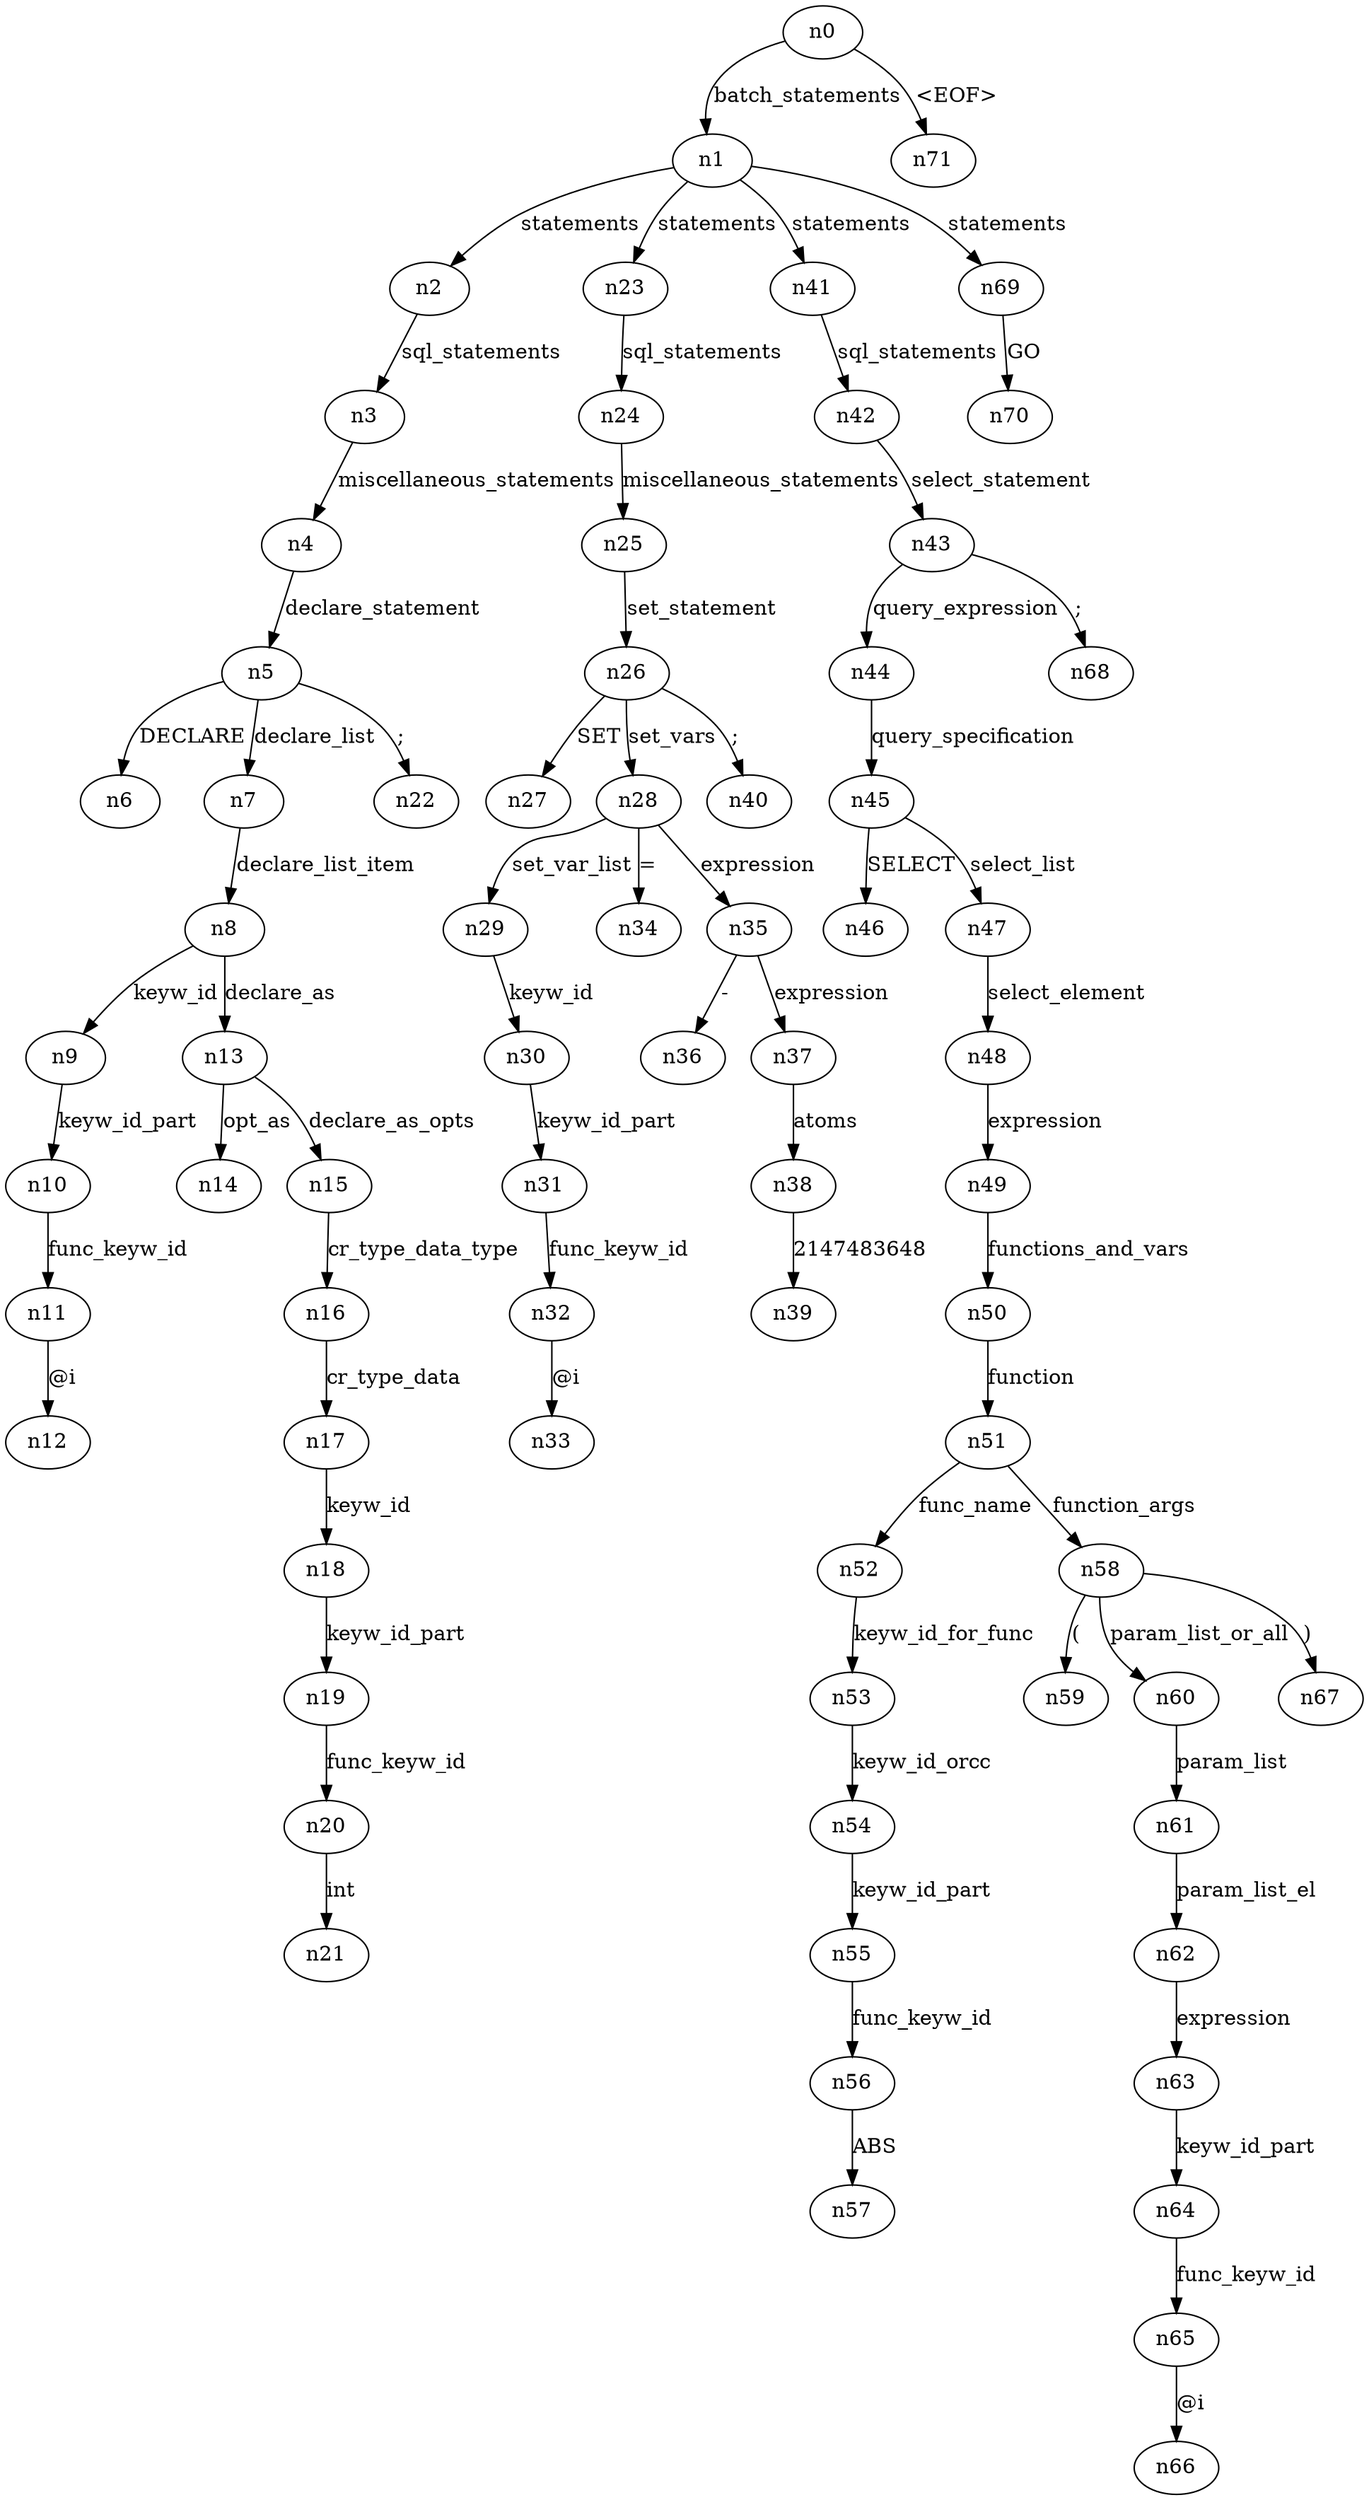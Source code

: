 digraph ParseTree {
  n0 -> n1 [label="batch_statements"];
  n1 -> n2 [label="statements"];
  n2 -> n3 [label="sql_statements"];
  n3 -> n4 [label="miscellaneous_statements"];
  n4 -> n5 [label="declare_statement"];
  n5 -> n6 [label="DECLARE"];
  n5 -> n7 [label="declare_list"];
  n7 -> n8 [label="declare_list_item"];
  n8 -> n9 [label="keyw_id"];
  n9 -> n10 [label="keyw_id_part"];
  n10 -> n11 [label="func_keyw_id"];
  n11 -> n12 [label="@i"];
  n8 -> n13 [label="declare_as"];
  n13 -> n14 [label="opt_as"];
  n13 -> n15 [label="declare_as_opts"];
  n15 -> n16 [label="cr_type_data_type"];
  n16 -> n17 [label="cr_type_data"];
  n17 -> n18 [label="keyw_id"];
  n18 -> n19 [label="keyw_id_part"];
  n19 -> n20 [label="func_keyw_id"];
  n20 -> n21 [label="int"];
  n5 -> n22 [label=";"];
  n1 -> n23 [label="statements"];
  n23 -> n24 [label="sql_statements"];
  n24 -> n25 [label="miscellaneous_statements"];
  n25 -> n26 [label="set_statement"];
  n26 -> n27 [label="SET"];
  n26 -> n28 [label="set_vars"];
  n28 -> n29 [label="set_var_list"];
  n29 -> n30 [label="keyw_id"];
  n30 -> n31 [label="keyw_id_part"];
  n31 -> n32 [label="func_keyw_id"];
  n32 -> n33 [label="@i"];
  n28 -> n34 [label="="];
  n28 -> n35 [label="expression"];
  n35 -> n36 [label="-"];
  n35 -> n37 [label="expression"];
  n37 -> n38 [label="atoms"];
  n38 -> n39 [label="2147483648"];
  n26 -> n40 [label=";"];
  n1 -> n41 [label="statements"];
  n41 -> n42 [label="sql_statements"];
  n42 -> n43 [label="select_statement"];
  n43 -> n44 [label="query_expression"];
  n44 -> n45 [label="query_specification"];
  n45 -> n46 [label="SELECT"];
  n45 -> n47 [label="select_list"];
  n47 -> n48 [label="select_element"];
  n48 -> n49 [label="expression"];
  n49 -> n50 [label="functions_and_vars"];
  n50 -> n51 [label="function"];
  n51 -> n52 [label="func_name"];
  n52 -> n53 [label="keyw_id_for_func"];
  n53 -> n54 [label="keyw_id_orcc"];
  n54 -> n55 [label="keyw_id_part"];
  n55 -> n56 [label="func_keyw_id"];
  n56 -> n57 [label="ABS"];
  n51 -> n58 [label="function_args"];
  n58 -> n59 [label="("];
  n58 -> n60 [label="param_list_or_all"];
  n60 -> n61 [label="param_list"];
  n61 -> n62 [label="param_list_el"];
  n62 -> n63 [label="expression"];
  n63 -> n64 [label="keyw_id_part"];
  n64 -> n65 [label="func_keyw_id"];
  n65 -> n66 [label="@i"];
  n58 -> n67 [label=")"];
  n43 -> n68 [label=";"];
  n1 -> n69 [label="statements"];
  n69 -> n70 [label="GO"];
  n0 -> n71 [label="<EOF>"];
}
